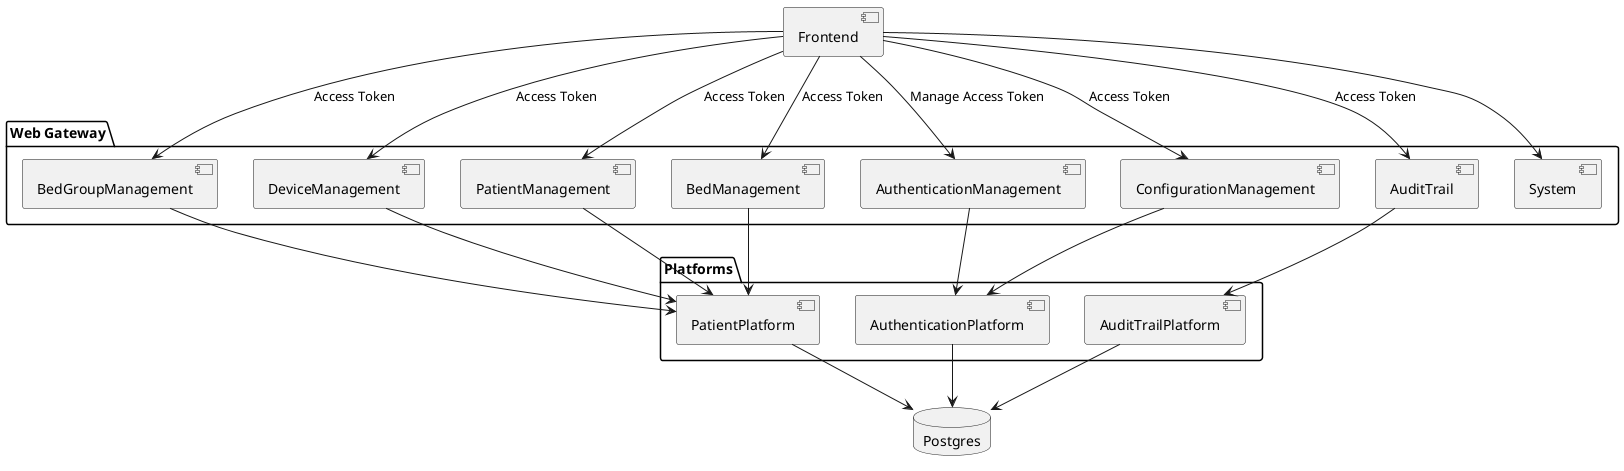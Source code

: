 

@startuml

package "Web Gateway" {
    [AuthenticationManagement] 
    [PatientManagement] 
    [BedManagement] 
    [BedGroupManagement] 
    [DeviceManagement] 
    [AuditTrail]
    [ConfigurationManagement]
    [System]

}


package "Platforms" {
    [AuthenticationPlatform] 
    [PatientPlatform]
    [AuditTrailPlatform]
}

[Frontend] --> [AuthenticationManagement] : Manage Access Token
[Frontend] --> [PatientManagement] : Access Token
[Frontend] --> [BedManagement] : Access Token
[Frontend] --> [BedGroupManagement] : Access Token
[Frontend] --> [DeviceManagement] : Access Token
[Frontend] --> [AuditTrail] : Access Token
[Frontend] --> [ConfigurationManagement] : Access Token
[Frontend] --> [System]

[AuthenticationManagement] --> [AuthenticationPlatform]
[ConfigurationManagement] --> [AuthenticationPlatform]
[PatientManagement] --> [PatientPlatform]
[BedManagement] --> [PatientPlatform]
[BedGroupManagement] --> [PatientPlatform]
[DeviceManagement] --> [PatientPlatform]
[AuditTrail] --> [AuditTrailPlatform]


database Postgres {
}

[AuthenticationPlatform] --> [Postgres]
[PatientPlatform] --> [Postgres]
[AuditTrailPlatform] --> [Postgres]
@enduml